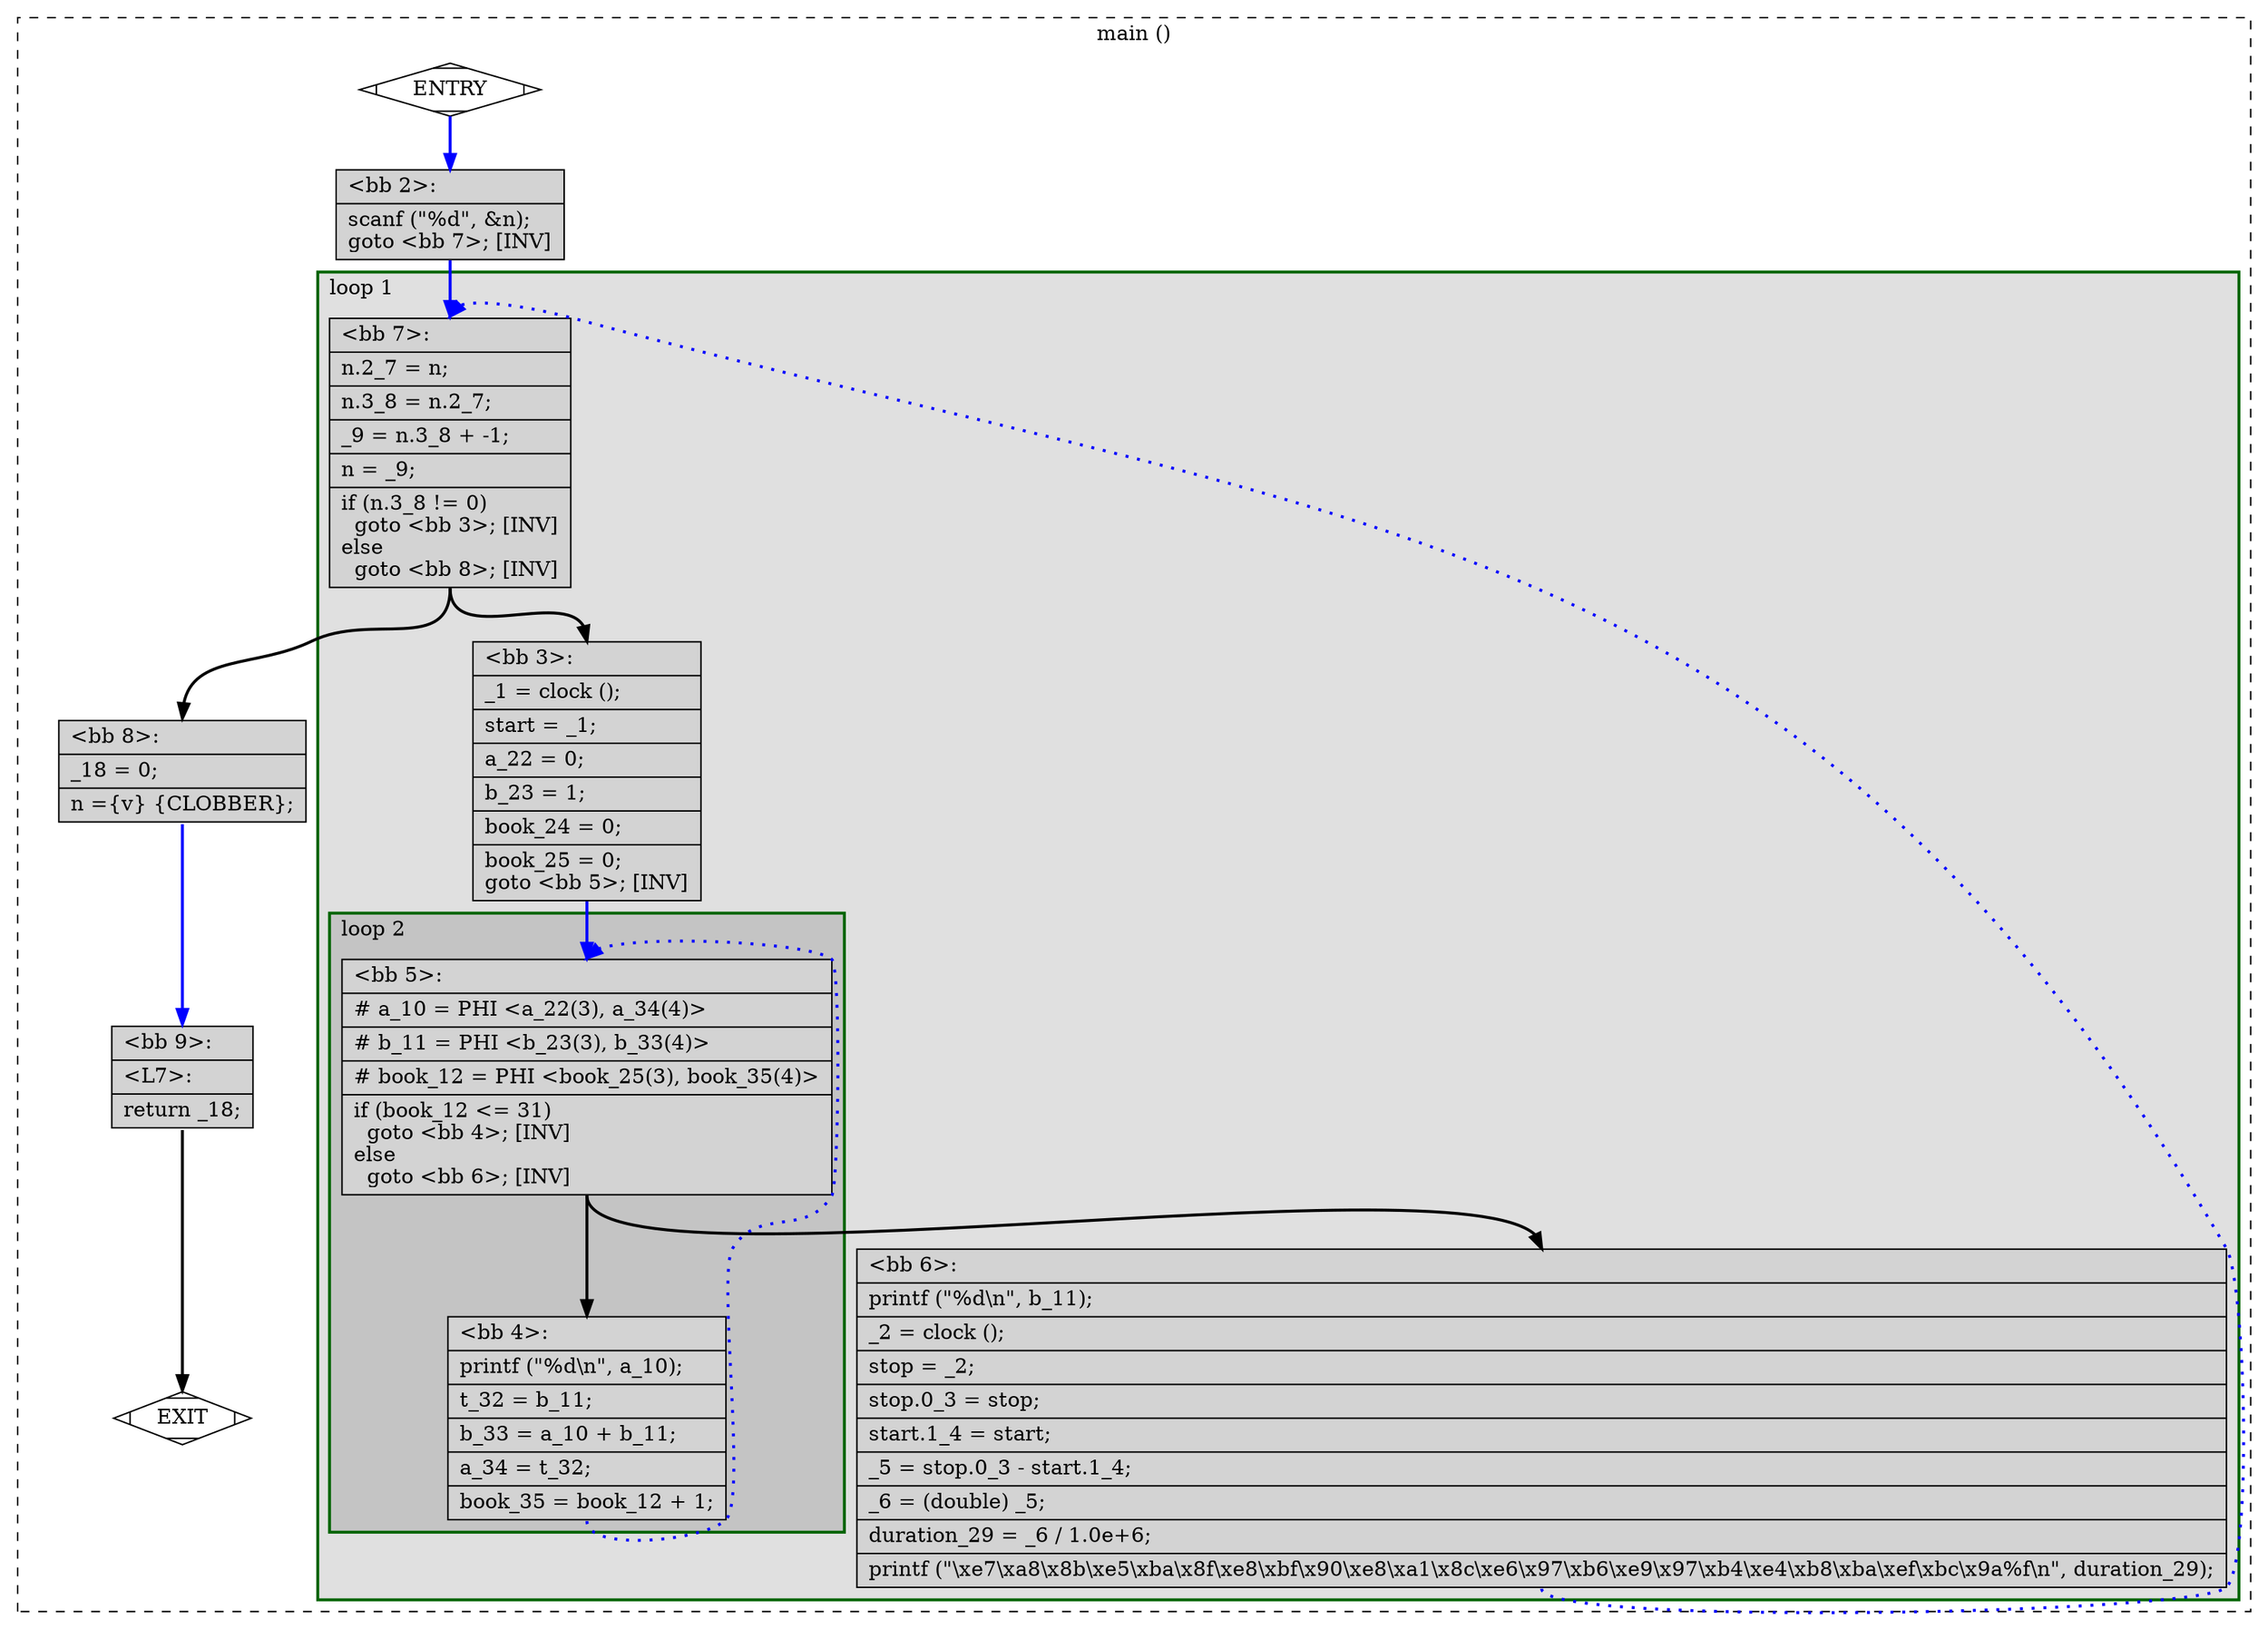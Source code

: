 digraph "main.c.221t.veclower" {
overlap=false;
subgraph "cluster_main" {
	style="dashed";
	color="black";
	label="main ()";
	subgraph cluster_0_1 {
	style="filled";
	color="darkgreen";
	fillcolor="grey88";
	label="loop 1";
	labeljust=l;
	penwidth=2;
	subgraph cluster_0_2 {
	style="filled";
	color="darkgreen";
	fillcolor="grey77";
	label="loop 2";
	labeljust=l;
	penwidth=2;
	fn_0_basic_block_5 [shape=record,style=filled,fillcolor=lightgrey,label="{\<bb\ 5\>:\l\
|#\ a_10\ =\ PHI\ \<a_22(3),\ a_34(4)\>\l\
|#\ b_11\ =\ PHI\ \<b_23(3),\ b_33(4)\>\l\
|#\ book_12\ =\ PHI\ \<book_25(3),\ book_35(4)\>\l\
|if\ (book_12\ \<=\ 31)\l\
\ \ goto\ \<bb\ 4\>;\ [INV]\l\
else\l\
\ \ goto\ \<bb\ 6\>;\ [INV]\l\
}"];

	fn_0_basic_block_4 [shape=record,style=filled,fillcolor=lightgrey,label="{\<bb\ 4\>:\l\
|printf\ (\"%d\\n\",\ a_10);\l\
|t_32\ =\ b_11;\l\
|b_33\ =\ a_10\ +\ b_11;\l\
|a_34\ =\ t_32;\l\
|book_35\ =\ book_12\ +\ 1;\l\
}"];

	}
	fn_0_basic_block_7 [shape=record,style=filled,fillcolor=lightgrey,label="{\<bb\ 7\>:\l\
|n.2_7\ =\ n;\l\
|n.3_8\ =\ n.2_7;\l\
|_9\ =\ n.3_8\ +\ -1;\l\
|n\ =\ _9;\l\
|if\ (n.3_8\ !=\ 0)\l\
\ \ goto\ \<bb\ 3\>;\ [INV]\l\
else\l\
\ \ goto\ \<bb\ 8\>;\ [INV]\l\
}"];

	fn_0_basic_block_3 [shape=record,style=filled,fillcolor=lightgrey,label="{\<bb\ 3\>:\l\
|_1\ =\ clock\ ();\l\
|start\ =\ _1;\l\
|a_22\ =\ 0;\l\
|b_23\ =\ 1;\l\
|book_24\ =\ 0;\l\
|book_25\ =\ 0;\l\
goto\ \<bb\ 5\>;\ [INV]\l\
}"];

	fn_0_basic_block_6 [shape=record,style=filled,fillcolor=lightgrey,label="{\<bb\ 6\>:\l\
|printf\ (\"%d\\n\",\ b_11);\l\
|_2\ =\ clock\ ();\l\
|stop\ =\ _2;\l\
|stop.0_3\ =\ stop;\l\
|start.1_4\ =\ start;\l\
|_5\ =\ stop.0_3\ -\ start.1_4;\l\
|_6\ =\ (double)\ _5;\l\
|duration_29\ =\ _6\ /\ 1.0e+6;\l\
|printf\ (\"\\xe7\\xa8\\x8b\\xe5\\xba\\x8f\\xe8\\xbf\\x90\\xe8\\xa1\\x8c\\xe6\\x97\\xb6\\xe9\\x97\\xb4\\xe4\\xb8\\xba\\xef\\xbc\\x9a%f\\n\",\ duration_29);\l\
}"];

	}
	fn_0_basic_block_0 [shape=Mdiamond,style=filled,fillcolor=white,label="ENTRY"];

	fn_0_basic_block_1 [shape=Mdiamond,style=filled,fillcolor=white,label="EXIT"];

	fn_0_basic_block_2 [shape=record,style=filled,fillcolor=lightgrey,label="{\<bb\ 2\>:\l\
|scanf\ (\"%d\",\ &n);\l\
goto\ \<bb\ 7\>;\ [INV]\l\
}"];

	fn_0_basic_block_8 [shape=record,style=filled,fillcolor=lightgrey,label="{\<bb\ 8\>:\l\
|_18\ =\ 0;\l\
|n\ =\{v\}\ \{CLOBBER\};\l\
}"];

	fn_0_basic_block_9 [shape=record,style=filled,fillcolor=lightgrey,label="{\<bb\ 9\>:\l\
|\<L7\>:\l\
|return\ _18;\l\
}"];

	fn_0_basic_block_0:s -> fn_0_basic_block_2:n [style="solid,bold",color=blue,weight=100,constraint=true];
	fn_0_basic_block_2:s -> fn_0_basic_block_7:n [style="solid,bold",color=blue,weight=100,constraint=true];
	fn_0_basic_block_3:s -> fn_0_basic_block_5:n [style="solid,bold",color=blue,weight=100,constraint=true];
	fn_0_basic_block_4:s -> fn_0_basic_block_5:n [style="dotted,bold",color=blue,weight=10,constraint=false];
	fn_0_basic_block_5:s -> fn_0_basic_block_4:n [style="solid,bold",color=black,weight=10,constraint=true];
	fn_0_basic_block_5:s -> fn_0_basic_block_6:n [style="solid,bold",color=black,weight=10,constraint=true];
	fn_0_basic_block_6:s -> fn_0_basic_block_7:n [style="dotted,bold",color=blue,weight=10,constraint=false];
	fn_0_basic_block_7:s -> fn_0_basic_block_3:n [style="solid,bold",color=black,weight=10,constraint=true];
	fn_0_basic_block_7:s -> fn_0_basic_block_8:n [style="solid,bold",color=black,weight=10,constraint=true];
	fn_0_basic_block_8:s -> fn_0_basic_block_9:n [style="solid,bold",color=blue,weight=100,constraint=true];
	fn_0_basic_block_9:s -> fn_0_basic_block_1:n [style="solid,bold",color=black,weight=10,constraint=true];
	fn_0_basic_block_0:s -> fn_0_basic_block_1:n [style="invis",constraint=true];
}
}
